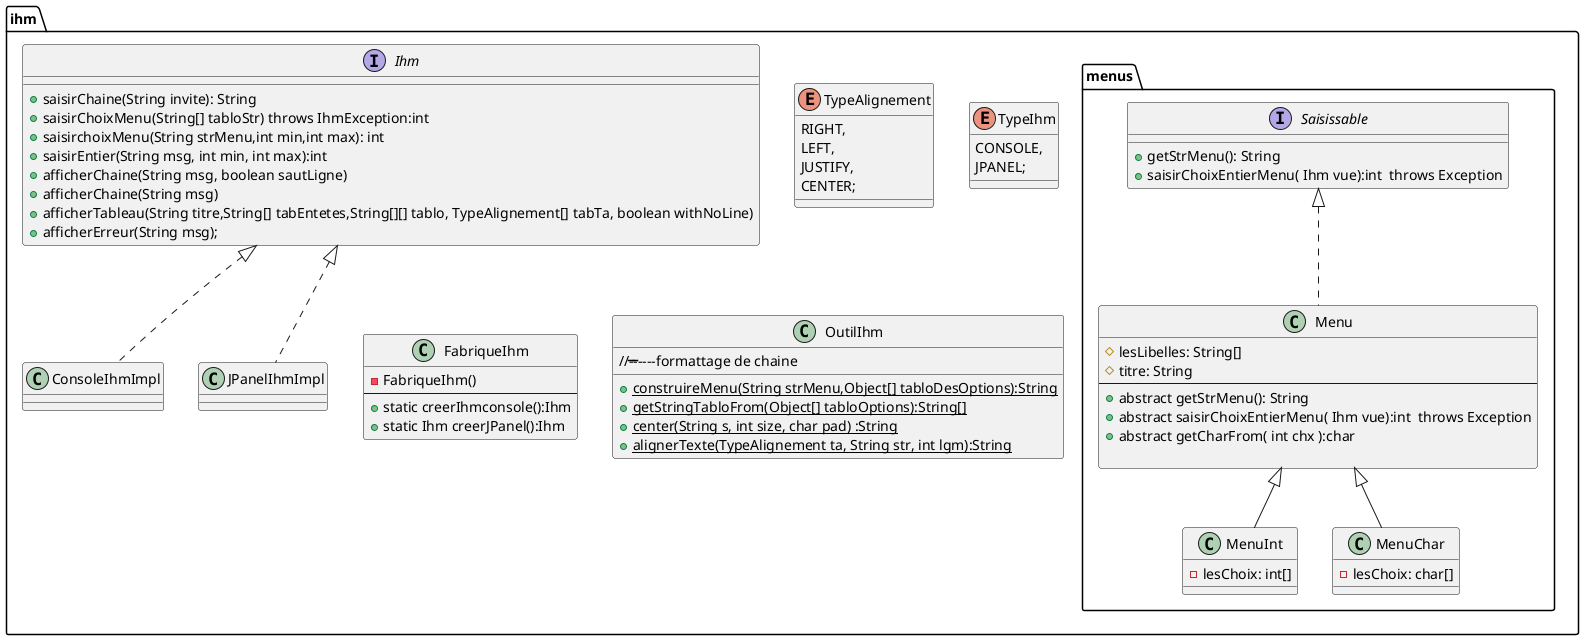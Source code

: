 @startuml
'https://plantuml.com/class-diagram
package ihm.menus{
interface Saisissable{
+ getStrMenu(): String
+ saisirChoixEntierMenu( Ihm vue):int  throws Exception
}
class Menu{
# lesLibelles: String[]
# titre: String
----
+ abstract getStrMenu(): String
+ abstract saisirChoixEntierMenu( Ihm vue):int  throws Exception
+ abstract getCharFrom( int chx ):char

}
Saisissable<|..Menu
class MenuInt{
- lesChoix: int[]
}
class MenuChar{
- lesChoix: char[]
}
Menu<|--MenuInt
Menu<|--MenuChar
}
package ihm{
enum TypeAlignement{
  RIGHT,
  LEFT,
  JUSTIFY,
  CENTER;
}
enum TypeIhm{
CONSOLE,
JPANEL;
}

interface Ihm{
+ saisirChaine(String invite): String
+ saisirChoixMenu(String[] tabloStr) throws IhmException:int
+ saisirchoixMenu(String strMenu,int min,int max): int
+ saisirEntier(String msg, int min, int max):int
+ afficherChaine(String msg, boolean sautLigne)
+ afficherChaine(String msg)
+ afficherTableau(String titre,String[] tabEntetes,String[][] tablo, TypeAlignement[] tabTa, boolean withNoLine)
+ afficherErreur(String msg);
}

class FabriqueIhm{
- FabriqueIhm()
---
+ static creerIhmconsole():Ihm
+ static Ihm creerJPanel():Ihm
}

Ihm<|..ConsoleIhmImpl
Ihm<|..JPanelIhmImpl

class OutilIhm{
+ {static}  construireMenu(String strMenu,Object[] tabloDesOptions):String
+ {static}  getStringTabloFrom(Object[] tabloOptions):String[]

//--------------formattage de chaine
+ {static}  center(String s, int size, char pad) :String
+ {static}  alignerTexte(TypeAlignement ta, String str, int lgm):String
}
}
@enduml